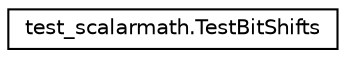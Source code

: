 digraph "Graphical Class Hierarchy"
{
 // LATEX_PDF_SIZE
  edge [fontname="Helvetica",fontsize="10",labelfontname="Helvetica",labelfontsize="10"];
  node [fontname="Helvetica",fontsize="10",shape=record];
  rankdir="LR";
  Node0 [label="test_scalarmath.TestBitShifts",height=0.2,width=0.4,color="black", fillcolor="white", style="filled",URL="$classtest__scalarmath_1_1TestBitShifts.html",tooltip=" "];
}
